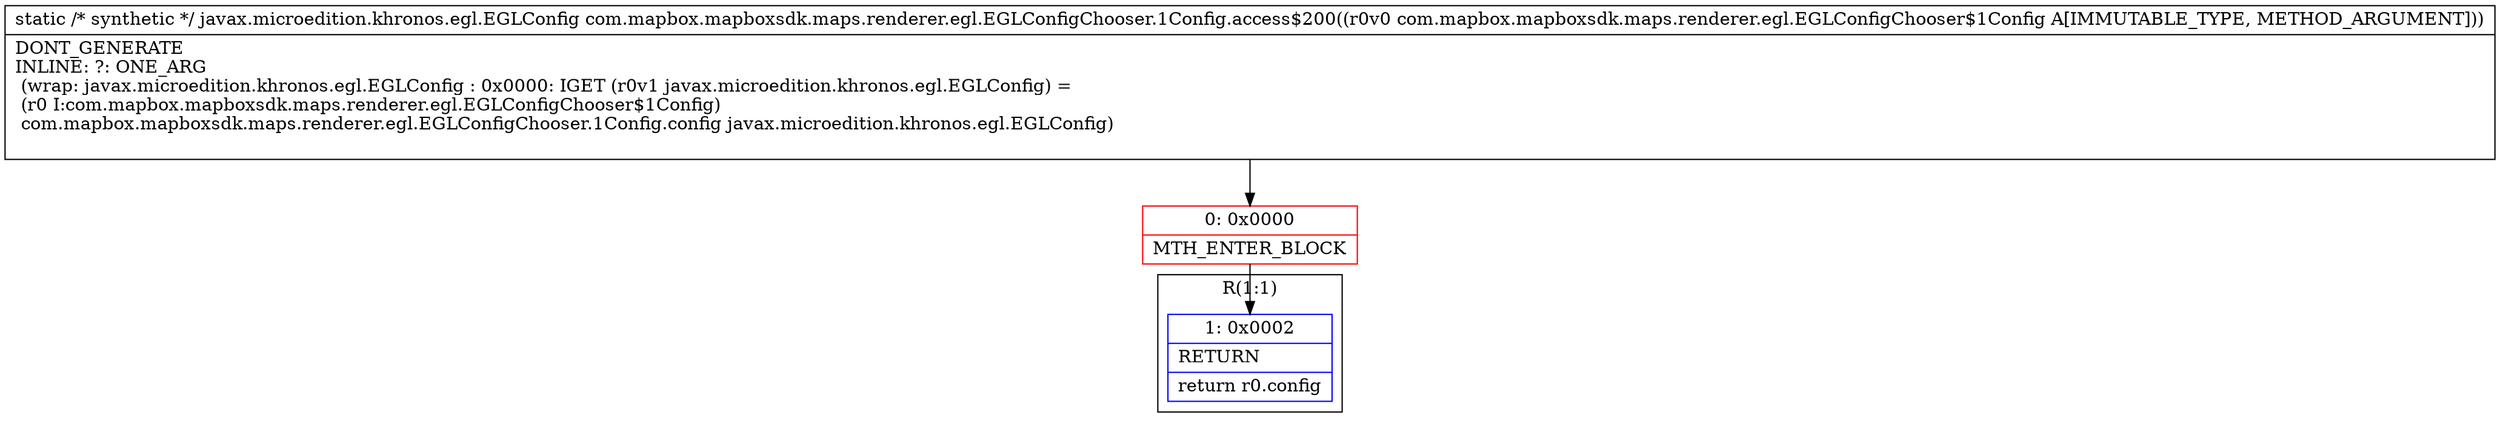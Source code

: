digraph "CFG forcom.mapbox.mapboxsdk.maps.renderer.egl.EGLConfigChooser.1Config.access$200(Lcom\/mapbox\/mapboxsdk\/maps\/renderer\/egl\/EGLConfigChooser$1Config;)Ljavax\/microedition\/khronos\/egl\/EGLConfig;" {
subgraph cluster_Region_1071187642 {
label = "R(1:1)";
node [shape=record,color=blue];
Node_1 [shape=record,label="{1\:\ 0x0002|RETURN\l|return r0.config\l}"];
}
Node_0 [shape=record,color=red,label="{0\:\ 0x0000|MTH_ENTER_BLOCK\l}"];
MethodNode[shape=record,label="{static \/* synthetic *\/ javax.microedition.khronos.egl.EGLConfig com.mapbox.mapboxsdk.maps.renderer.egl.EGLConfigChooser.1Config.access$200((r0v0 com.mapbox.mapboxsdk.maps.renderer.egl.EGLConfigChooser$1Config A[IMMUTABLE_TYPE, METHOD_ARGUMENT]))  | DONT_GENERATE\lINLINE: ?: ONE_ARG  \l  (wrap: javax.microedition.khronos.egl.EGLConfig : 0x0000: IGET  (r0v1 javax.microedition.khronos.egl.EGLConfig) = \l  (r0 I:com.mapbox.mapboxsdk.maps.renderer.egl.EGLConfigChooser$1Config)\l com.mapbox.mapboxsdk.maps.renderer.egl.EGLConfigChooser.1Config.config javax.microedition.khronos.egl.EGLConfig)\l\l}"];
MethodNode -> Node_0;
Node_0 -> Node_1;
}


